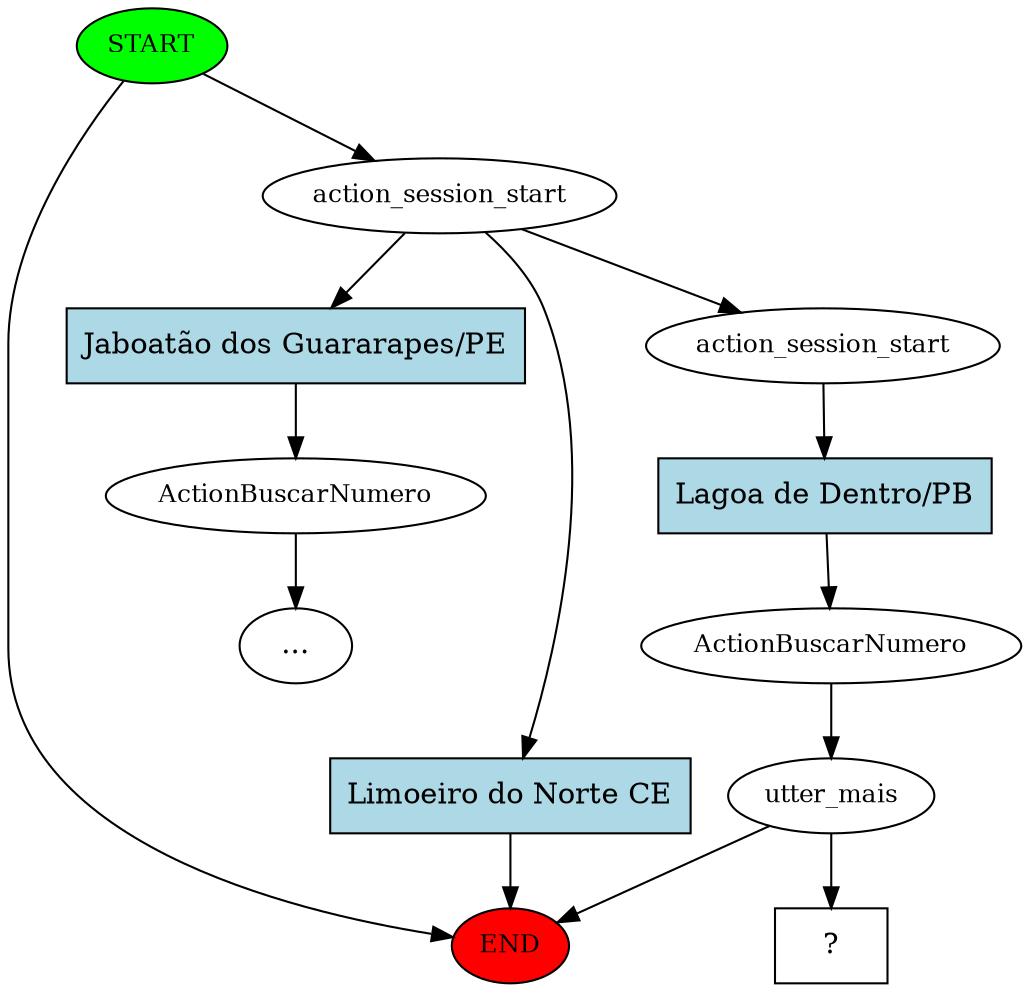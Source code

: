 digraph  {
0 [class="start active", fillcolor=green, fontsize=12, label=START, style=filled];
"-1" [class=end, fillcolor=red, fontsize=12, label=END, style=filled];
1 [class=active, fontsize=12, label=action_session_start];
2 [class="", fontsize=12, label=ActionBuscarNumero];
"-4" [class=ellipsis, label="..."];
7 [class=active, fontsize=12, label=action_session_start];
8 [class=active, fontsize=12, label=ActionBuscarNumero];
9 [class=active, fontsize=12, label=utter_mais];
14 [class="intent dashed active", label="  ?  ", shape=rect];
15 [class=intent, fillcolor=lightblue, label="Jaboatão dos Guararapes/PE", shape=rect, style=filled];
16 [class=intent, fillcolor=lightblue, label="Limoeiro do Norte CE", shape=rect, style=filled];
17 [class="intent active", fillcolor=lightblue, label="Lagoa de Dentro/PB", shape=rect, style=filled];
0 -> "-1"  [class="", key=NONE, label=""];
0 -> 1  [class=active, key=NONE, label=""];
1 -> 7  [class=active, key=NONE, label=""];
1 -> 15  [class="", key=0];
1 -> 16  [class="", key=0];
2 -> "-4"  [class="", key=NONE, label=""];
7 -> 17  [class=active, key=0];
8 -> 9  [class=active, key=NONE, label=""];
9 -> "-1"  [class="", key=NONE, label=""];
9 -> 14  [class=active, key=NONE, label=""];
15 -> 2  [class="", key=0];
16 -> "-1"  [class="", key=0];
17 -> 8  [class=active, key=0];
}
